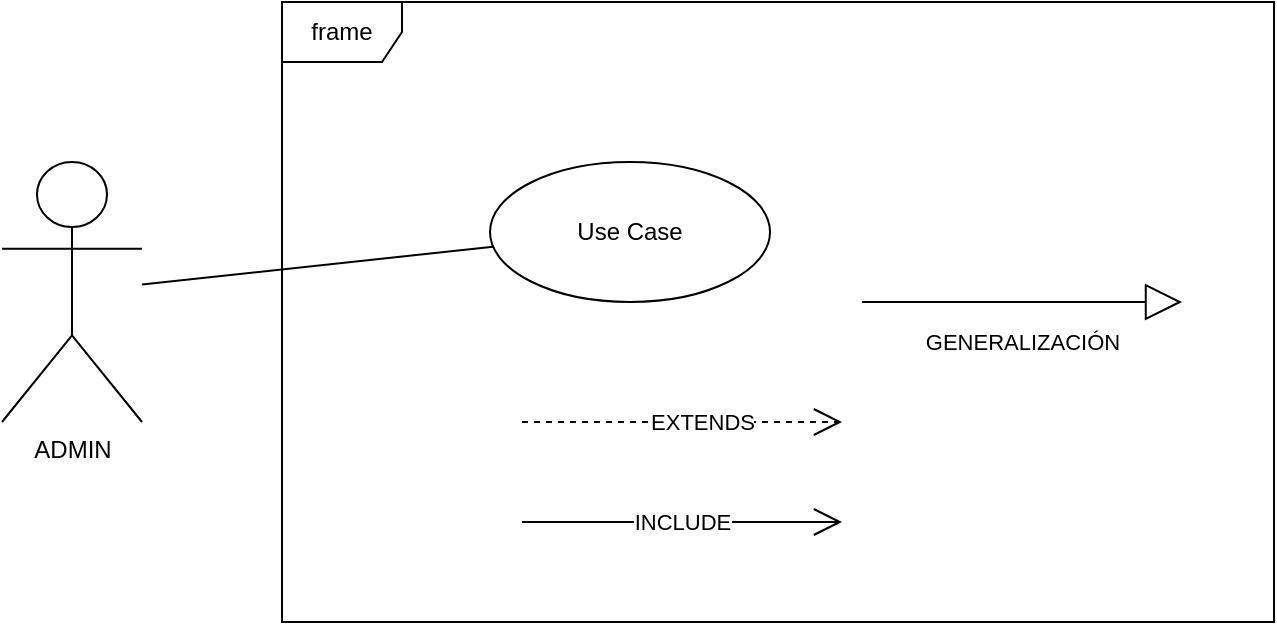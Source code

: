 <mxfile version="22.0.8" type="google" pages="8">
  <diagram name="COMPONENTES" id="SdtZUtQ1JQvsqKAYn7Vt">
    <mxGraphModel grid="1" page="1" gridSize="10" guides="1" tooltips="1" connect="1" arrows="1" fold="1" pageScale="1" pageWidth="827" pageHeight="1169" math="0" shadow="0">
      <root>
        <mxCell id="0" />
        <mxCell id="1" parent="0" />
        <mxCell id="fbwYHcT17fz-8za0PDq0-1" value="ADMIN" style="shape=umlActor;verticalLabelPosition=bottom;verticalAlign=top;html=1;" vertex="1" parent="1">
          <mxGeometry x="100" y="130" width="70" height="130" as="geometry" />
        </mxCell>
        <mxCell id="fbwYHcT17fz-8za0PDq0-3" value="frame" style="shape=umlFrame;whiteSpace=wrap;html=1;pointerEvents=0;" vertex="1" parent="1">
          <mxGeometry x="240" y="50" width="496" height="310" as="geometry" />
        </mxCell>
        <mxCell id="fbwYHcT17fz-8za0PDq0-4" value="Use Case" style="ellipse;whiteSpace=wrap;html=1;" vertex="1" parent="1">
          <mxGeometry x="344" y="130" width="140" height="70" as="geometry" />
        </mxCell>
        <mxCell id="fbwYHcT17fz-8za0PDq0-5" value="EXTENDS" style="endArrow=open;endSize=12;dashed=1;html=1;rounded=0;" edge="1" parent="1">
          <mxGeometry x="0.125" width="160" relative="1" as="geometry">
            <mxPoint x="360" y="260" as="sourcePoint" />
            <mxPoint x="520" y="260" as="targetPoint" />
            <Array as="points">
              <mxPoint x="430" y="260" />
            </Array>
            <mxPoint as="offset" />
          </mxGeometry>
        </mxCell>
        <mxCell id="fbwYHcT17fz-8za0PDq0-6" value="INCLUDE" style="endArrow=open;endFill=1;endSize=12;html=1;rounded=0;" edge="1" parent="1">
          <mxGeometry width="160" relative="1" as="geometry">
            <mxPoint x="360" y="310" as="sourcePoint" />
            <mxPoint x="520" y="310" as="targetPoint" />
          </mxGeometry>
        </mxCell>
        <mxCell id="fbwYHcT17fz-8za0PDq0-8" value="" style="endArrow=none;html=1;rounded=0;" edge="1" parent="1" source="fbwYHcT17fz-8za0PDq0-1" target="fbwYHcT17fz-8za0PDq0-4">
          <mxGeometry width="50" height="50" relative="1" as="geometry">
            <mxPoint x="200" y="230" as="sourcePoint" />
            <mxPoint x="250" y="180" as="targetPoint" />
          </mxGeometry>
        </mxCell>
        <mxCell id="QkJZfcC5ZU8ddJCFZE_W-1" value="GENERALIZACIÓN" style="endArrow=block;endSize=16;endFill=0;html=1;rounded=0;" edge="1" parent="1">
          <mxGeometry y="-20" width="160" relative="1" as="geometry">
            <mxPoint x="530" y="200" as="sourcePoint" />
            <mxPoint x="690" y="200" as="targetPoint" />
            <mxPoint as="offset" />
          </mxGeometry>
        </mxCell>
      </root>
    </mxGraphModel>
  </diagram>
  <diagram id="TexEeROYMd-_S8a3GtBa" name="ACTORES">
    <mxGraphModel grid="1" page="1" gridSize="10" guides="1" tooltips="1" connect="1" arrows="1" fold="1" pageScale="1" pageWidth="827" pageHeight="1169" math="0" shadow="0">
      <root>
        <mxCell id="0" />
        <mxCell id="1" parent="0" />
        <mxCell id="G0DiJEFD2o2LRz4GnOM6-1" value="ADMINISTRADOR" style="shape=umlActor;verticalLabelPosition=bottom;verticalAlign=top;html=1;" vertex="1" parent="1">
          <mxGeometry x="250" y="130" width="80" height="140" as="geometry" />
        </mxCell>
        <mxCell id="G0DiJEFD2o2LRz4GnOM6-2" value="TECNICO" style="shape=umlActor;verticalLabelPosition=bottom;verticalAlign=top;html=1;" vertex="1" parent="1">
          <mxGeometry x="510" y="130" width="80" height="140" as="geometry" />
        </mxCell>
        <mxCell id="G0DiJEFD2o2LRz4GnOM6-3" value="" style="endArrow=block;endSize=16;endFill=0;html=1;rounded=0;" edge="1" parent="1" source="G0DiJEFD2o2LRz4GnOM6-1" target="G0DiJEFD2o2LRz4GnOM6-2">
          <mxGeometry width="160" relative="1" as="geometry">
            <mxPoint x="310" y="240" as="sourcePoint" />
            <mxPoint x="520" y="240" as="targetPoint" />
          </mxGeometry>
        </mxCell>
      </root>
    </mxGraphModel>
  </diagram>
  <diagram id="ObEBxMF8eNCImZjE3aMe" name="ACTORES VS ESCENARIOS">
    <mxGraphModel grid="1" page="1" gridSize="10" guides="1" tooltips="1" connect="1" arrows="1" fold="1" pageScale="1" pageWidth="827" pageHeight="1169" math="0" shadow="0">
      <root>
        <mxCell id="0" />
        <mxCell id="1" parent="0" />
        <mxCell id="vwoVW6l20cKvx0v-33ln-1" value="SupportTech" style="shape=umlFrame;whiteSpace=wrap;html=1;pointerEvents=0;width=120;height=40;" vertex="1" parent="1">
          <mxGeometry x="240" y="10" width="530" height="420" as="geometry" />
        </mxCell>
        <mxCell id="vwoVW6l20cKvx0v-33ln-2" value="TECNICO" style="shape=umlActor;verticalLabelPosition=bottom;verticalAlign=top;html=1;" vertex="1" parent="1">
          <mxGeometry x="100" y="60" width="60" height="100" as="geometry" />
        </mxCell>
        <mxCell id="vwoVW6l20cKvx0v-33ln-3" value="ADMIN" style="shape=umlActor;verticalLabelPosition=bottom;verticalAlign=top;html=1;" vertex="1" parent="1">
          <mxGeometry x="105" y="300" width="50" height="100" as="geometry" />
        </mxCell>
        <mxCell id="wyOtYSVmIwgGIIzhvSKL-1" value="" style="endArrow=block;endSize=16;endFill=0;html=1;rounded=0;" edge="1" parent="1" source="vwoVW6l20cKvx0v-33ln-3">
          <mxGeometry width="160" relative="1" as="geometry">
            <mxPoint x="50" y="210" as="sourcePoint" />
            <mxPoint x="130" y="200" as="targetPoint" />
          </mxGeometry>
        </mxCell>
        <mxCell id="wyOtYSVmIwgGIIzhvSKL-2" value="GESTIONAR USUARIOS" style="ellipse;whiteSpace=wrap;html=1;" vertex="1" parent="1">
          <mxGeometry x="430" y="50" width="140" height="70" as="geometry" />
        </mxCell>
        <mxCell id="wyOtYSVmIwgGIIzhvSKL-3" value="GESTIONAR TICKETS" style="ellipse;whiteSpace=wrap;html=1;" vertex="1" parent="1">
          <mxGeometry x="435" y="240" width="140" height="70" as="geometry" />
        </mxCell>
        <mxCell id="wyOtYSVmIwgGIIzhvSKL-4" value="GESTIONAR PERSONAL" style="ellipse;whiteSpace=wrap;html=1;" vertex="1" parent="1">
          <mxGeometry x="440" y="330" width="140" height="70" as="geometry" />
        </mxCell>
        <mxCell id="wyOtYSVmIwgGIIzhvSKL-5" value="GESTIONAR SEGUIMIENTOS" style="ellipse;whiteSpace=wrap;html=1;" vertex="1" parent="1">
          <mxGeometry x="435" y="140" width="140" height="70" as="geometry" />
        </mxCell>
        <mxCell id="B5RUHLn9RHayXjtyOWcI-1" value="" style="endArrow=none;html=1;rounded=0;" edge="1" parent="1" source="vwoVW6l20cKvx0v-33ln-2" target="wyOtYSVmIwgGIIzhvSKL-2">
          <mxGeometry width="50" height="50" relative="1" as="geometry">
            <mxPoint x="190" y="140" as="sourcePoint" />
            <mxPoint x="210" y="100" as="targetPoint" />
          </mxGeometry>
        </mxCell>
        <mxCell id="B5RUHLn9RHayXjtyOWcI-2" value="" style="endArrow=none;html=1;rounded=0;" edge="1" parent="1" source="vwoVW6l20cKvx0v-33ln-3" target="wyOtYSVmIwgGIIzhvSKL-3">
          <mxGeometry width="50" height="50" relative="1" as="geometry">
            <mxPoint x="220" y="190" as="sourcePoint" />
            <mxPoint x="270" y="140" as="targetPoint" />
          </mxGeometry>
        </mxCell>
        <mxCell id="B5RUHLn9RHayXjtyOWcI-3" value="" style="endArrow=none;html=1;rounded=0;" edge="1" parent="1" source="vwoVW6l20cKvx0v-33ln-3" target="wyOtYSVmIwgGIIzhvSKL-4">
          <mxGeometry width="50" height="50" relative="1" as="geometry">
            <mxPoint x="210" y="270" as="sourcePoint" />
            <mxPoint x="260" y="220" as="targetPoint" />
          </mxGeometry>
        </mxCell>
        <mxCell id="B5RUHLn9RHayXjtyOWcI-4" value="" style="endArrow=none;html=1;rounded=0;" edge="1" parent="1" source="vwoVW6l20cKvx0v-33ln-2" target="wyOtYSVmIwgGIIzhvSKL-5">
          <mxGeometry width="50" height="50" relative="1" as="geometry">
            <mxPoint x="210" y="240" as="sourcePoint" />
            <mxPoint x="260" y="190" as="targetPoint" />
          </mxGeometry>
        </mxCell>
      </root>
    </mxGraphModel>
  </diagram>
  <diagram id="Dzh3vy9BkQsu_IeGzDG6" name="EJEMPLO 2">
    <mxGraphModel grid="1" page="1" gridSize="10" guides="1" tooltips="1" connect="1" arrows="1" fold="1" pageScale="1" pageWidth="827" pageHeight="1169" math="0" shadow="0">
      <root>
        <mxCell id="0" />
        <mxCell id="1" parent="0" />
        <mxCell id="fLmo835I3ZSGae1LhLu9-1" value="SupportTech" style="shape=umlFrame;whiteSpace=wrap;html=1;pointerEvents=0;width=120;height=40;" vertex="1" parent="1">
          <mxGeometry x="240" y="10" width="530" height="420" as="geometry" />
        </mxCell>
        <mxCell id="fLmo835I3ZSGae1LhLu9-2" value="TECNICO" style="shape=umlActor;verticalLabelPosition=bottom;verticalAlign=top;html=1;" vertex="1" parent="1">
          <mxGeometry x="827" y="160" width="53" height="100" as="geometry" />
        </mxCell>
        <mxCell id="fLmo835I3ZSGae1LhLu9-3" value="ADMIN" style="shape=umlActor;verticalLabelPosition=bottom;verticalAlign=top;html=1;" vertex="1" parent="1">
          <mxGeometry x="130" y="150" width="50" height="100" as="geometry" />
        </mxCell>
        <mxCell id="fLmo835I3ZSGae1LhLu9-5" value="GESTIONAR USUARIOS" style="ellipse;whiteSpace=wrap;html=1;" vertex="1" parent="1">
          <mxGeometry x="430" y="50" width="140" height="70" as="geometry" />
        </mxCell>
        <mxCell id="fLmo835I3ZSGae1LhLu9-6" value="GESTIONAR TICKETS" style="ellipse;whiteSpace=wrap;html=1;" vertex="1" parent="1">
          <mxGeometry x="430" y="140" width="140" height="70" as="geometry" />
        </mxCell>
        <mxCell id="fLmo835I3ZSGae1LhLu9-7" value="GESTIONAR PERSONAL" style="ellipse;whiteSpace=wrap;html=1;" vertex="1" parent="1">
          <mxGeometry x="440" y="320" width="140" height="70" as="geometry" />
        </mxCell>
        <mxCell id="fLmo835I3ZSGae1LhLu9-8" value="GESTIONAR SEGUIMIENTOS" style="ellipse;whiteSpace=wrap;html=1;" vertex="1" parent="1">
          <mxGeometry x="435" y="230" width="140" height="70" as="geometry" />
        </mxCell>
        <mxCell id="fLmo835I3ZSGae1LhLu9-13" value="" style="endArrow=none;html=1;rounded=0;" edge="1" parent="1" source="fLmo835I3ZSGae1LhLu9-3" target="fLmo835I3ZSGae1LhLu9-5">
          <mxGeometry width="50" height="50" relative="1" as="geometry">
            <mxPoint x="250" y="200" as="sourcePoint" />
            <mxPoint x="300" y="150" as="targetPoint" />
          </mxGeometry>
        </mxCell>
        <mxCell id="fLmo835I3ZSGae1LhLu9-14" value="" style="endArrow=none;html=1;rounded=0;" edge="1" parent="1" source="fLmo835I3ZSGae1LhLu9-3" target="fLmo835I3ZSGae1LhLu9-6">
          <mxGeometry width="50" height="50" relative="1" as="geometry">
            <mxPoint x="190" y="202" as="sourcePoint" />
            <mxPoint x="452" y="114" as="targetPoint" />
          </mxGeometry>
        </mxCell>
        <mxCell id="fLmo835I3ZSGae1LhLu9-15" value="" style="endArrow=none;html=1;rounded=0;" edge="1" parent="1" source="fLmo835I3ZSGae1LhLu9-3" target="fLmo835I3ZSGae1LhLu9-8">
          <mxGeometry width="50" height="50" relative="1" as="geometry">
            <mxPoint x="190" y="208" as="sourcePoint" />
            <mxPoint x="441" y="190" as="targetPoint" />
          </mxGeometry>
        </mxCell>
        <mxCell id="fLmo835I3ZSGae1LhLu9-17" value="" style="endArrow=none;html=1;rounded=0;" edge="1" parent="1" source="fLmo835I3ZSGae1LhLu9-3" target="fLmo835I3ZSGae1LhLu9-7">
          <mxGeometry width="50" height="50" relative="1" as="geometry">
            <mxPoint x="190" y="215" as="sourcePoint" />
            <mxPoint x="449" y="263" as="targetPoint" />
          </mxGeometry>
        </mxCell>
        <mxCell id="fLmo835I3ZSGae1LhLu9-18" value="" style="endArrow=none;html=1;rounded=0;" edge="1" parent="1" source="fLmo835I3ZSGae1LhLu9-5" target="fLmo835I3ZSGae1LhLu9-2">
          <mxGeometry width="50" height="50" relative="1" as="geometry">
            <mxPoint x="710" y="250" as="sourcePoint" />
            <mxPoint x="760" y="200" as="targetPoint" />
          </mxGeometry>
        </mxCell>
        <mxCell id="fLmo835I3ZSGae1LhLu9-19" value="" style="endArrow=none;html=1;rounded=0;" edge="1" parent="1" source="fLmo835I3ZSGae1LhLu9-6" target="fLmo835I3ZSGae1LhLu9-2">
          <mxGeometry width="50" height="50" relative="1" as="geometry">
            <mxPoint x="567" y="115" as="sourcePoint" />
            <mxPoint x="837" y="211" as="targetPoint" />
          </mxGeometry>
        </mxCell>
        <mxCell id="fLmo835I3ZSGae1LhLu9-20" value="" style="endArrow=none;html=1;rounded=0;" edge="1" parent="1" source="fLmo835I3ZSGae1LhLu9-8" target="fLmo835I3ZSGae1LhLu9-2">
          <mxGeometry width="50" height="50" relative="1" as="geometry">
            <mxPoint x="579" y="192" as="sourcePoint" />
            <mxPoint x="837" y="217" as="targetPoint" />
          </mxGeometry>
        </mxCell>
      </root>
    </mxGraphModel>
  </diagram>
  <diagram id="TiMPH2RRlhLe09oU0jm1" name="GESTIONAR USUARIOS">
    <mxGraphModel grid="1" page="1" gridSize="10" guides="1" tooltips="1" connect="1" arrows="1" fold="1" pageScale="1" pageWidth="827" pageHeight="1169" math="0" shadow="0">
      <root>
        <mxCell id="0" />
        <mxCell id="1" parent="0" />
        <mxCell id="lqLAYJpaOcF5iMZM5_Qf-1" value="TECNICO" style="shape=umlActor;verticalLabelPosition=bottom;verticalAlign=top;html=1;" vertex="1" parent="1">
          <mxGeometry x="100" y="60" width="60" height="100" as="geometry" />
        </mxCell>
        <mxCell id="lqLAYJpaOcF5iMZM5_Qf-2" value="ADMIN" style="shape=umlActor;verticalLabelPosition=bottom;verticalAlign=top;html=1;" vertex="1" parent="1">
          <mxGeometry x="105" y="300" width="50" height="100" as="geometry" />
        </mxCell>
        <mxCell id="lqLAYJpaOcF5iMZM5_Qf-3" value="" style="endArrow=block;endSize=16;endFill=0;html=1;rounded=0;" edge="1" parent="1" source="lqLAYJpaOcF5iMZM5_Qf-2">
          <mxGeometry width="160" relative="1" as="geometry">
            <mxPoint x="50" y="210" as="sourcePoint" />
            <mxPoint x="130" y="200" as="targetPoint" />
          </mxGeometry>
        </mxCell>
        <mxCell id="lqLAYJpaOcF5iMZM5_Qf-4" value="USUARIOS" style="shape=umlFrame;whiteSpace=wrap;html=1;pointerEvents=0;width=120;height=40;" vertex="1" parent="1">
          <mxGeometry x="200" y="50" width="560" height="450" as="geometry" />
        </mxCell>
        <mxCell id="lqLAYJpaOcF5iMZM5_Qf-5" value="CU 1.1 REGISTRAR USUARIO" style="ellipse;whiteSpace=wrap;html=1;" vertex="1" parent="1">
          <mxGeometry x="240" y="220" width="140" height="70" as="geometry" />
        </mxCell>
        <mxCell id="lqLAYJpaOcF5iMZM5_Qf-6" value="CU 1.2 INGRESAR AL SISTEMA" style="ellipse;whiteSpace=wrap;html=1;" vertex="1" parent="1">
          <mxGeometry x="240" y="100" width="140" height="70" as="geometry" />
        </mxCell>
        <mxCell id="lqLAYJpaOcF5iMZM5_Qf-7" value="CU 1.3 VALIDAR DATOS" style="ellipse;whiteSpace=wrap;html=1;" vertex="1" parent="1">
          <mxGeometry x="510" y="60" width="140" height="70" as="geometry" />
        </mxCell>
        <mxCell id="lqLAYJpaOcF5iMZM5_Qf-8" value="CU 1.4 VER USUARIOS" style="ellipse;whiteSpace=wrap;html=1;" vertex="1" parent="1">
          <mxGeometry x="240" y="330" width="140" height="70" as="geometry" />
        </mxCell>
        <mxCell id="lqLAYJpaOcF5iMZM5_Qf-9" value="CU 1.5 EDITAR USUARIO" style="ellipse;whiteSpace=wrap;html=1;" vertex="1" parent="1">
          <mxGeometry x="470" y="280" width="140" height="70" as="geometry" />
        </mxCell>
        <mxCell id="p5KxdB0acurWbTresd-Y-4" style="edgeStyle=orthogonalEdgeStyle;rounded=0;orthogonalLoop=1;jettySize=auto;html=1;" edge="1" parent="1" source="lqLAYJpaOcF5iMZM5_Qf-10" target="p5KxdB0acurWbTresd-Y-3">
          <mxGeometry relative="1" as="geometry" />
        </mxCell>
        <mxCell id="lqLAYJpaOcF5iMZM5_Qf-10" value="CU 1.6 CAMBIAR ESTADO" style="ellipse;whiteSpace=wrap;html=1;" vertex="1" parent="1">
          <mxGeometry x="470" y="380" width="140" height="70" as="geometry" />
        </mxCell>
        <mxCell id="lqLAYJpaOcF5iMZM5_Qf-11" value="" style="endArrow=none;html=1;rounded=0;" edge="1" parent="1" source="lqLAYJpaOcF5iMZM5_Qf-2" target="lqLAYJpaOcF5iMZM5_Qf-5">
          <mxGeometry width="50" height="50" relative="1" as="geometry">
            <mxPoint x="170" y="220" as="sourcePoint" />
            <mxPoint x="220" y="170" as="targetPoint" />
          </mxGeometry>
        </mxCell>
        <mxCell id="lqLAYJpaOcF5iMZM5_Qf-12" value="" style="endArrow=none;html=1;rounded=0;" edge="1" parent="1" source="lqLAYJpaOcF5iMZM5_Qf-1" target="lqLAYJpaOcF5iMZM5_Qf-6">
          <mxGeometry width="50" height="50" relative="1" as="geometry">
            <mxPoint x="190" y="170" as="sourcePoint" />
            <mxPoint x="240" y="120" as="targetPoint" />
          </mxGeometry>
        </mxCell>
        <mxCell id="v5BdiJVd00MArpvOMk5J-1" value="INCLUDE" style="endArrow=open;endFill=1;endSize=12;html=1;rounded=0;" edge="1" parent="1" source="lqLAYJpaOcF5iMZM5_Qf-6" target="lqLAYJpaOcF5iMZM5_Qf-7">
          <mxGeometry x="0.005" width="160" relative="1" as="geometry">
            <mxPoint x="360" y="310" as="sourcePoint" />
            <mxPoint x="520" y="310" as="targetPoint" />
            <mxPoint as="offset" />
          </mxGeometry>
        </mxCell>
        <mxCell id="b9wbFOPI7SA_wKFPIW5Z-1" value="" style="endArrow=none;html=1;rounded=0;" edge="1" parent="1" source="lqLAYJpaOcF5iMZM5_Qf-2" target="lqLAYJpaOcF5iMZM5_Qf-8">
          <mxGeometry width="50" height="50" relative="1" as="geometry">
            <mxPoint x="170" y="380" as="sourcePoint" />
            <mxPoint x="220" y="330" as="targetPoint" />
          </mxGeometry>
        </mxCell>
        <mxCell id="p5KxdB0acurWbTresd-Y-1" value="EXTENDS" style="endArrow=open;endSize=12;dashed=1;html=1;rounded=0;" edge="1" parent="1" source="lqLAYJpaOcF5iMZM5_Qf-9" target="lqLAYJpaOcF5iMZM5_Qf-8">
          <mxGeometry x="0.125" width="160" relative="1" as="geometry">
            <mxPoint x="360" y="260" as="sourcePoint" />
            <mxPoint x="520" y="260" as="targetPoint" />
            <Array as="points" />
            <mxPoint as="offset" />
          </mxGeometry>
        </mxCell>
        <mxCell id="p5KxdB0acurWbTresd-Y-2" value="EXTENDS" style="endArrow=open;endSize=12;dashed=1;html=1;rounded=0;" edge="1" parent="1" source="lqLAYJpaOcF5iMZM5_Qf-10" target="lqLAYJpaOcF5iMZM5_Qf-8">
          <mxGeometry x="0.125" width="160" relative="1" as="geometry">
            <mxPoint x="509" y="322" as="sourcePoint" />
            <mxPoint x="381" y="358" as="targetPoint" />
            <Array as="points" />
            <mxPoint as="offset" />
          </mxGeometry>
        </mxCell>
        <mxCell id="p5KxdB0acurWbTresd-Y-3" value="ACTIVO&lt;br&gt;INACTIVO" style="html=1;whiteSpace=wrap;" vertex="1" parent="1">
          <mxGeometry x="650" y="330" width="110" height="50" as="geometry" />
        </mxCell>
        <mxCell id="p5KxdB0acurWbTresd-Y-5" value="CERRAR SESIÓN" style="ellipse;whiteSpace=wrap;html=1;" vertex="1" parent="1">
          <mxGeometry x="510" y="160" width="140" height="70" as="geometry" />
        </mxCell>
        <mxCell id="p5KxdB0acurWbTresd-Y-6" value="EXTENDS" style="endArrow=open;endSize=12;dashed=1;html=1;rounded=0;" edge="1" parent="1" source="p5KxdB0acurWbTresd-Y-5" target="lqLAYJpaOcF5iMZM5_Qf-6">
          <mxGeometry x="0.125" width="160" relative="1" as="geometry">
            <mxPoint x="486" y="339" as="sourcePoint" />
            <mxPoint x="384" y="361" as="targetPoint" />
            <Array as="points" />
            <mxPoint as="offset" />
          </mxGeometry>
        </mxCell>
      </root>
    </mxGraphModel>
  </diagram>
  <diagram id="9-7ct9xLbqp8q6tn2blx" name="GESTION DE TICKETS">
    <mxGraphModel grid="1" page="1" gridSize="10" guides="1" tooltips="1" connect="1" arrows="1" fold="1" pageScale="1" pageWidth="827" pageHeight="1169" math="0" shadow="0">
      <root>
        <mxCell id="0" />
        <mxCell id="1" parent="0" />
        <mxCell id="YMqJJe0hvIuhRICZNShw-2" value="ADMIN" style="shape=umlActor;verticalLabelPosition=bottom;verticalAlign=top;html=1;" vertex="1" parent="1">
          <mxGeometry x="105" y="170" width="50" height="100" as="geometry" />
        </mxCell>
        <mxCell id="Bi_6NYolRd7UznHKmK2a-1" value="TICKETS" style="shape=umlFrame;whiteSpace=wrap;html=1;pointerEvents=0;width=120;height=50;" vertex="1" parent="1">
          <mxGeometry x="220" y="30" width="490" height="380" as="geometry" />
        </mxCell>
        <mxCell id="Bi_6NYolRd7UznHKmK2a-2" value="REGISTRAR TCKET" style="ellipse;whiteSpace=wrap;html=1;" vertex="1" parent="1">
          <mxGeometry x="290" y="110" width="140" height="70" as="geometry" />
        </mxCell>
        <mxCell id="Bi_6NYolRd7UznHKmK2a-3" value="EDITAR TICKET" style="ellipse;whiteSpace=wrap;html=1;" vertex="1" parent="1">
          <mxGeometry x="500" y="170" width="140" height="70" as="geometry" />
        </mxCell>
        <mxCell id="Bi_6NYolRd7UznHKmK2a-4" value="ELIMINAR TICKET" style="ellipse;whiteSpace=wrap;html=1;" vertex="1" parent="1">
          <mxGeometry x="520" y="280" width="140" height="70" as="geometry" />
        </mxCell>
        <mxCell id="Bi_6NYolRd7UznHKmK2a-5" value="VER TICKETS" style="ellipse;whiteSpace=wrap;html=1;" vertex="1" parent="1">
          <mxGeometry x="290" y="240" width="140" height="70" as="geometry" />
        </mxCell>
        <mxCell id="sJtM6cBZFan_0S3toB4w-1" value="" style="endArrow=none;html=1;rounded=0;" edge="1" parent="1" source="YMqJJe0hvIuhRICZNShw-2" target="Bi_6NYolRd7UznHKmK2a-2">
          <mxGeometry width="50" height="50" relative="1" as="geometry">
            <mxPoint x="190" y="230" as="sourcePoint" />
            <mxPoint x="240" y="180" as="targetPoint" />
          </mxGeometry>
        </mxCell>
        <mxCell id="sJtM6cBZFan_0S3toB4w-2" value="" style="endArrow=none;html=1;rounded=0;" edge="1" parent="1" source="YMqJJe0hvIuhRICZNShw-2" target="Bi_6NYolRd7UznHKmK2a-5">
          <mxGeometry width="50" height="50" relative="1" as="geometry">
            <mxPoint x="190" y="270" as="sourcePoint" />
            <mxPoint x="240" y="220" as="targetPoint" />
          </mxGeometry>
        </mxCell>
        <mxCell id="lACmTZ6cwnaieCF1wY1_-1" value="EXTENDS" style="endArrow=open;endSize=12;dashed=1;html=1;rounded=0;" edge="1" parent="1" source="Bi_6NYolRd7UznHKmK2a-3" target="Bi_6NYolRd7UznHKmK2a-5">
          <mxGeometry x="0.125" width="160" relative="1" as="geometry">
            <mxPoint x="476" y="329" as="sourcePoint" />
            <mxPoint x="374" y="351" as="targetPoint" />
            <Array as="points" />
            <mxPoint as="offset" />
          </mxGeometry>
        </mxCell>
        <mxCell id="lACmTZ6cwnaieCF1wY1_-2" value="EXTENDS" style="endArrow=open;endSize=12;dashed=1;html=1;rounded=0;" edge="1" parent="1" source="Bi_6NYolRd7UznHKmK2a-4" target="Bi_6NYolRd7UznHKmK2a-5">
          <mxGeometry x="0.125" width="160" relative="1" as="geometry">
            <mxPoint x="507" y="260" as="sourcePoint" />
            <mxPoint x="403" y="285" as="targetPoint" />
            <Array as="points" />
            <mxPoint as="offset" />
          </mxGeometry>
        </mxCell>
      </root>
    </mxGraphModel>
  </diagram>
  <diagram id="dZvnKdFvceAKuJyavg5e" name="GESTION DE PERSONAL">
    <mxGraphModel grid="1" page="1" gridSize="10" guides="1" tooltips="1" connect="1" arrows="1" fold="1" pageScale="1" pageWidth="827" pageHeight="1169" math="0" shadow="0">
      <root>
        <mxCell id="0" />
        <mxCell id="1" parent="0" />
        <mxCell id="PDUBeIhWjNi1jrNP_xe1-1" value="ADMIN" style="shape=umlActor;verticalLabelPosition=bottom;verticalAlign=top;html=1;" vertex="1" parent="1">
          <mxGeometry x="105" y="170" width="50" height="100" as="geometry" />
        </mxCell>
        <mxCell id="PDUBeIhWjNi1jrNP_xe1-2" value="PERSONAL" style="shape=umlFrame;whiteSpace=wrap;html=1;pointerEvents=0;width=120;height=50;" vertex="1" parent="1">
          <mxGeometry x="220" y="30" width="590" height="380" as="geometry" />
        </mxCell>
        <mxCell id="PDUBeIhWjNi1jrNP_xe1-3" value="REGISTRAR PERSONAL" style="ellipse;whiteSpace=wrap;html=1;" vertex="1" parent="1">
          <mxGeometry x="260" y="100" width="140" height="70" as="geometry" />
        </mxCell>
        <mxCell id="PDUBeIhWjNi1jrNP_xe1-4" value="EDITAR PERSONAL" style="ellipse;whiteSpace=wrap;html=1;" vertex="1" parent="1">
          <mxGeometry x="500" y="180" width="140" height="70" as="geometry" />
        </mxCell>
        <mxCell id="5nKEk1d3pypj5Jv8W0r9-4" style="edgeStyle=orthogonalEdgeStyle;rounded=0;orthogonalLoop=1;jettySize=auto;html=1;" edge="1" parent="1" source="PDUBeIhWjNi1jrNP_xe1-5" target="5nKEk1d3pypj5Jv8W0r9-3">
          <mxGeometry relative="1" as="geometry" />
        </mxCell>
        <mxCell id="PDUBeIhWjNi1jrNP_xe1-5" value="CAMBIAR ESTADO" style="ellipse;whiteSpace=wrap;html=1;" vertex="1" parent="1">
          <mxGeometry x="490" y="300" width="140" height="70" as="geometry" />
        </mxCell>
        <mxCell id="PDUBeIhWjNi1jrNP_xe1-6" value="VER PERSONAL" style="ellipse;whiteSpace=wrap;html=1;" vertex="1" parent="1">
          <mxGeometry x="270" y="250" width="140" height="70" as="geometry" />
        </mxCell>
        <mxCell id="PDUBeIhWjNi1jrNP_xe1-7" value="" style="endArrow=none;html=1;rounded=0;" edge="1" parent="1" source="PDUBeIhWjNi1jrNP_xe1-1" target="PDUBeIhWjNi1jrNP_xe1-3">
          <mxGeometry width="50" height="50" relative="1" as="geometry">
            <mxPoint x="160" y="220" as="sourcePoint" />
            <mxPoint x="260" y="170" as="targetPoint" />
          </mxGeometry>
        </mxCell>
        <mxCell id="PDUBeIhWjNi1jrNP_xe1-8" value="" style="endArrow=none;html=1;rounded=0;" edge="1" parent="1" source="PDUBeIhWjNi1jrNP_xe1-1" target="PDUBeIhWjNi1jrNP_xe1-6">
          <mxGeometry width="50" height="50" relative="1" as="geometry">
            <mxPoint x="220" y="260" as="sourcePoint" />
            <mxPoint x="270" y="210" as="targetPoint" />
          </mxGeometry>
        </mxCell>
        <mxCell id="5nKEk1d3pypj5Jv8W0r9-1" value="EXTENDS" style="endArrow=open;endSize=12;dashed=1;html=1;rounded=0;" edge="1" parent="1" source="PDUBeIhWjNi1jrNP_xe1-4" target="PDUBeIhWjNi1jrNP_xe1-6">
          <mxGeometry x="0.125" width="160" relative="1" as="geometry">
            <mxPoint x="512" y="224" as="sourcePoint" />
            <mxPoint x="418" y="256" as="targetPoint" />
            <Array as="points" />
            <mxPoint as="offset" />
          </mxGeometry>
        </mxCell>
        <mxCell id="5nKEk1d3pypj5Jv8W0r9-2" value="EXTENDS" style="endArrow=open;endSize=12;dashed=1;html=1;rounded=0;" edge="1" parent="1" source="PDUBeIhWjNi1jrNP_xe1-5" target="PDUBeIhWjNi1jrNP_xe1-6">
          <mxGeometry x="0.125" width="160" relative="1" as="geometry">
            <mxPoint x="529" y="243" as="sourcePoint" />
            <mxPoint x="410" y="277" as="targetPoint" />
            <Array as="points" />
            <mxPoint as="offset" />
          </mxGeometry>
        </mxCell>
        <mxCell id="5nKEk1d3pypj5Jv8W0r9-3" value="ACTIVAR&lt;br&gt;INACTIVAR" style="html=1;whiteSpace=wrap;" vertex="1" parent="1">
          <mxGeometry x="670" y="260" width="110" height="50" as="geometry" />
        </mxCell>
      </root>
    </mxGraphModel>
  </diagram>
  <diagram id="zH7if2vOGm0AFRuZ3La5" name="GESTION DE SEGUIMIENTOS">
    <mxGraphModel grid="1" page="1" gridSize="10" guides="1" tooltips="1" connect="1" arrows="1" fold="1" pageScale="1" pageWidth="827" pageHeight="1169" math="0" shadow="0">
      <root>
        <mxCell id="0" />
        <mxCell id="1" parent="0" />
        <mxCell id="fvlqHpm1mFGEtUc-12h9-1" value="TECNICO" style="shape=umlActor;verticalLabelPosition=bottom;verticalAlign=top;html=1;" vertex="1" parent="1">
          <mxGeometry x="100" y="60" width="60" height="100" as="geometry" />
        </mxCell>
        <mxCell id="fvlqHpm1mFGEtUc-12h9-2" value="ADMIN" style="shape=umlActor;verticalLabelPosition=bottom;verticalAlign=top;html=1;" vertex="1" parent="1">
          <mxGeometry x="105" y="300" width="50" height="100" as="geometry" />
        </mxCell>
        <mxCell id="fvlqHpm1mFGEtUc-12h9-3" value="" style="endArrow=block;endSize=16;endFill=0;html=1;rounded=0;" edge="1" parent="1" source="fvlqHpm1mFGEtUc-12h9-2">
          <mxGeometry width="160" relative="1" as="geometry">
            <mxPoint x="50" y="210" as="sourcePoint" />
            <mxPoint x="130" y="200" as="targetPoint" />
          </mxGeometry>
        </mxCell>
        <mxCell id="fvlqHpm1mFGEtUc-12h9-5" value="SEGUIMIENTO" style="shape=umlFrame;whiteSpace=wrap;html=1;pointerEvents=0;width=110;height=50;" vertex="1" parent="1">
          <mxGeometry x="240" y="40" width="620" height="500" as="geometry" />
        </mxCell>
        <mxCell id="FUANW4Nvm6W5E02NmHUh-1" value="REGISTAR EL SEGUIMIENTO DEL TICKET" style="ellipse;whiteSpace=wrap;html=1;" vertex="1" parent="1">
          <mxGeometry x="310" y="110" width="150" height="100" as="geometry" />
        </mxCell>
        <mxCell id="FUANW4Nvm6W5E02NmHUh-2" value="ASOCIAR TICKET&amp;nbsp;" style="ellipse;whiteSpace=wrap;html=1;" vertex="1" parent="1">
          <mxGeometry x="570" y="50" width="150" height="80" as="geometry" />
        </mxCell>
        <mxCell id="FUANW4Nvm6W5E02NmHUh-3" value="ASOCIAR TECNICO" style="ellipse;whiteSpace=wrap;html=1;" vertex="1" parent="1">
          <mxGeometry x="580" y="150" width="140" height="80" as="geometry" />
        </mxCell>
        <mxCell id="FUANW4Nvm6W5E02NmHUh-4" value="" style="endArrow=none;html=1;rounded=0;" edge="1" parent="1" source="fvlqHpm1mFGEtUc-12h9-1" target="FUANW4Nvm6W5E02NmHUh-1">
          <mxGeometry width="50" height="50" relative="1" as="geometry">
            <mxPoint x="150" y="250" as="sourcePoint" />
            <mxPoint x="200" y="200" as="targetPoint" />
          </mxGeometry>
        </mxCell>
        <mxCell id="D4Ez2FnYXAyKOzEgH7Jx-1" value="INCLUDE" style="endArrow=open;endFill=1;endSize=12;html=1;rounded=0;" edge="1" parent="1" source="FUANW4Nvm6W5E02NmHUh-1" target="FUANW4Nvm6W5E02NmHUh-2">
          <mxGeometry x="0.005" width="160" relative="1" as="geometry">
            <mxPoint x="377" y="125" as="sourcePoint" />
            <mxPoint x="513" y="105" as="targetPoint" />
            <mxPoint as="offset" />
          </mxGeometry>
        </mxCell>
        <mxCell id="D4Ez2FnYXAyKOzEgH7Jx-2" value="INCLUDE" style="endArrow=open;endFill=1;endSize=12;html=1;rounded=0;" edge="1" parent="1" source="FUANW4Nvm6W5E02NmHUh-1" target="FUANW4Nvm6W5E02NmHUh-3">
          <mxGeometry x="0.005" width="160" relative="1" as="geometry">
            <mxPoint x="465" y="152" as="sourcePoint" />
            <mxPoint x="588" y="118" as="targetPoint" />
            <mxPoint as="offset" />
          </mxGeometry>
        </mxCell>
        <mxCell id="D4Ez2FnYXAyKOzEgH7Jx-5" style="edgeStyle=orthogonalEdgeStyle;rounded=0;orthogonalLoop=1;jettySize=auto;html=1;" edge="1" parent="1" source="D4Ez2FnYXAyKOzEgH7Jx-3" target="D4Ez2FnYXAyKOzEgH7Jx-4">
          <mxGeometry relative="1" as="geometry" />
        </mxCell>
        <mxCell id="D4Ez2FnYXAyKOzEgH7Jx-3" value="AGREGAR ESTADO" style="ellipse;whiteSpace=wrap;html=1;" vertex="1" parent="1">
          <mxGeometry x="520" y="240" width="140" height="70" as="geometry" />
        </mxCell>
        <mxCell id="D4Ez2FnYXAyKOzEgH7Jx-4" value="PENDIENTE&lt;br&gt;EN PROCESO&lt;br&gt;TERMINADO&lt;br&gt;CANCELADO&lt;br&gt;" style="html=1;whiteSpace=wrap;" vertex="1" parent="1">
          <mxGeometry x="700" y="230" width="110" height="90" as="geometry" />
        </mxCell>
        <mxCell id="D4Ez2FnYXAyKOzEgH7Jx-6" value="INCLUDE" style="endArrow=open;endFill=1;endSize=12;html=1;rounded=0;" edge="1" parent="1" source="FUANW4Nvm6W5E02NmHUh-1" target="D4Ez2FnYXAyKOzEgH7Jx-3">
          <mxGeometry x="0.005" width="160" relative="1" as="geometry">
            <mxPoint x="469" y="178" as="sourcePoint" />
            <mxPoint x="591" y="192" as="targetPoint" />
            <mxPoint as="offset" />
          </mxGeometry>
        </mxCell>
        <mxCell id="D4Ez2FnYXAyKOzEgH7Jx-7" value="VISUALIZAR SEGUMIENTOS" style="ellipse;whiteSpace=wrap;html=1;" vertex="1" parent="1">
          <mxGeometry x="300" y="390" width="140" height="70" as="geometry" />
        </mxCell>
        <mxCell id="D4Ez2FnYXAyKOzEgH7Jx-8" value="EDITAR SEGUIMIENTO" style="ellipse;whiteSpace=wrap;html=1;" vertex="1" parent="1">
          <mxGeometry x="540" y="340" width="140" height="70" as="geometry" />
        </mxCell>
        <mxCell id="N6oLt74TLHOYVxDEtnT_-4" style="edgeStyle=orthogonalEdgeStyle;rounded=0;orthogonalLoop=1;jettySize=auto;html=1;" edge="1" parent="1" source="D4Ez2FnYXAyKOzEgH7Jx-9" target="N6oLt74TLHOYVxDEtnT_-3">
          <mxGeometry relative="1" as="geometry" />
        </mxCell>
        <mxCell id="D4Ez2FnYXAyKOzEgH7Jx-9" value="ELIMINAR SEGUIMIENTO" style="ellipse;whiteSpace=wrap;html=1;" vertex="1" parent="1">
          <mxGeometry x="560" y="440" width="140" height="70" as="geometry" />
        </mxCell>
        <mxCell id="D4Ez2FnYXAyKOzEgH7Jx-10" value="" style="endArrow=none;html=1;rounded=0;" edge="1" parent="1" source="fvlqHpm1mFGEtUc-12h9-1" target="D4Ez2FnYXAyKOzEgH7Jx-7">
          <mxGeometry width="50" height="50" relative="1" as="geometry">
            <mxPoint x="190" y="290" as="sourcePoint" />
            <mxPoint x="240" y="240" as="targetPoint" />
          </mxGeometry>
        </mxCell>
        <mxCell id="N6oLt74TLHOYVxDEtnT_-1" value="EXTENDS" style="endArrow=open;endSize=12;dashed=1;html=1;rounded=0;" edge="1" parent="1" source="D4Ez2FnYXAyKOzEgH7Jx-8" target="D4Ez2FnYXAyKOzEgH7Jx-7">
          <mxGeometry x="0.125" width="160" relative="1" as="geometry">
            <mxPoint x="512" y="224" as="sourcePoint" />
            <mxPoint x="418" y="256" as="targetPoint" />
            <Array as="points" />
            <mxPoint as="offset" />
          </mxGeometry>
        </mxCell>
        <mxCell id="N6oLt74TLHOYVxDEtnT_-2" value="EXTENDS" style="endArrow=open;endSize=12;dashed=1;html=1;rounded=0;" edge="1" parent="1" source="D4Ez2FnYXAyKOzEgH7Jx-9" target="D4Ez2FnYXAyKOzEgH7Jx-7">
          <mxGeometry x="0.125" width="160" relative="1" as="geometry">
            <mxPoint x="511" y="394" as="sourcePoint" />
            <mxPoint x="439" y="416" as="targetPoint" />
            <Array as="points" />
            <mxPoint as="offset" />
          </mxGeometry>
        </mxCell>
        <mxCell id="N6oLt74TLHOYVxDEtnT_-3" value="SOLO EL ADMIN ELIMINA EL SEGUIMIENTO" style="html=1;whiteSpace=wrap;" vertex="1" parent="1">
          <mxGeometry x="740" y="450" width="110" height="50" as="geometry" />
        </mxCell>
      </root>
    </mxGraphModel>
  </diagram>
</mxfile>
